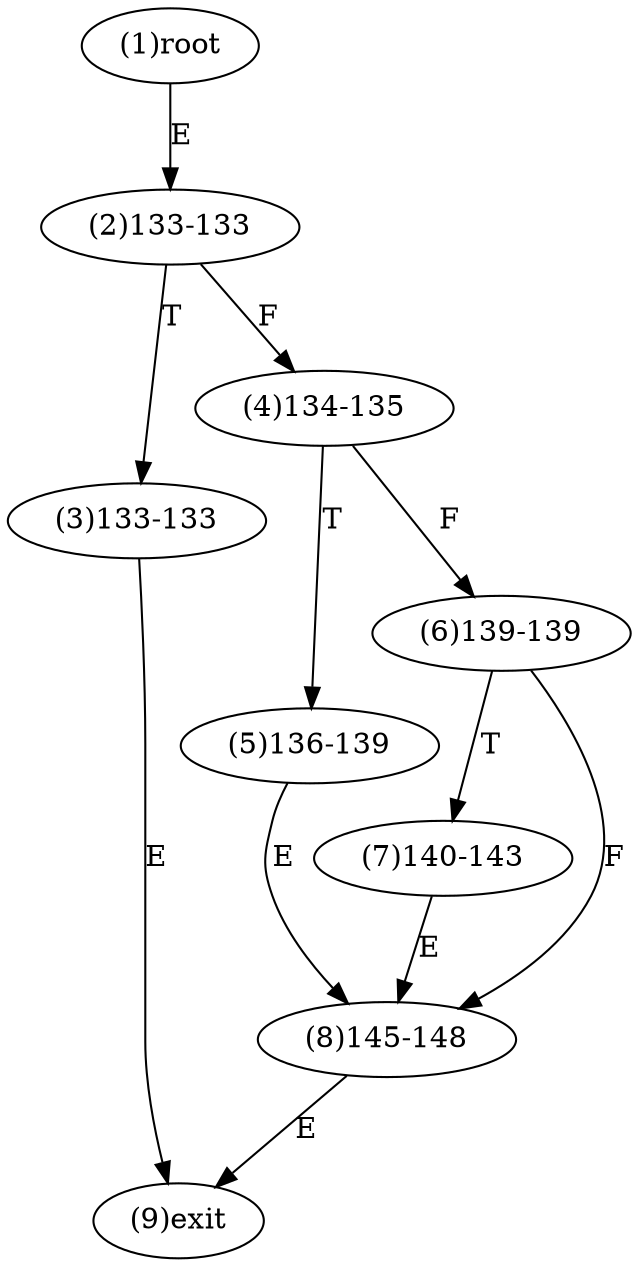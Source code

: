 digraph "" { 
1[ label="(1)root"];
2[ label="(2)133-133"];
3[ label="(3)133-133"];
4[ label="(4)134-135"];
5[ label="(5)136-139"];
6[ label="(6)139-139"];
7[ label="(7)140-143"];
8[ label="(8)145-148"];
9[ label="(9)exit"];
1->2[ label="E"];
2->4[ label="F"];
2->3[ label="T"];
3->9[ label="E"];
4->6[ label="F"];
4->5[ label="T"];
5->8[ label="E"];
6->8[ label="F"];
6->7[ label="T"];
7->8[ label="E"];
8->9[ label="E"];
}